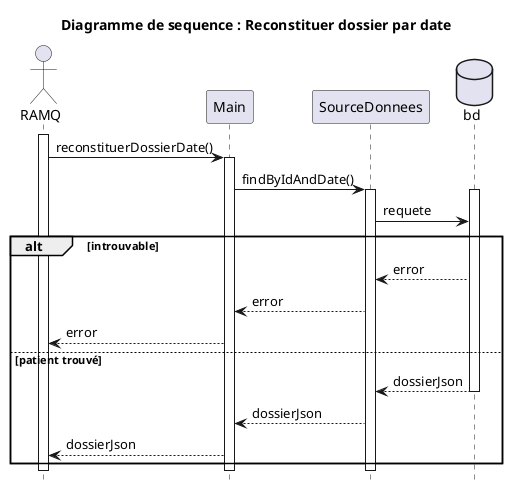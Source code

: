 @startuml
title Diagramme de sequence : Reconstituer dossier par date
hide footbox
Actor "RAMQ" as ramq
activate ramq
hide footbox
ramq -> Main: reconstituerDossierDate()
activate Main
Main -> SourceDonnees: findByIdAndDate()
activate SourceDonnees
database Bd as "bd"
activate Bd
SourceDonnees -> Bd: requete
alt introuvable
Bd --> SourceDonnees: error
SourceDonnees --> Main: error
Main --> ramq: error
else patient trouvé
Bd --> SourceDonnees: dossierJson
deactivate Bd
SourceDonnees --> Main: dossierJson
deactivate Bd
Main --> ramq: dossierJson
end
deactivate SourceDonnees

deactivate Main
deactivate ramq

@enduml